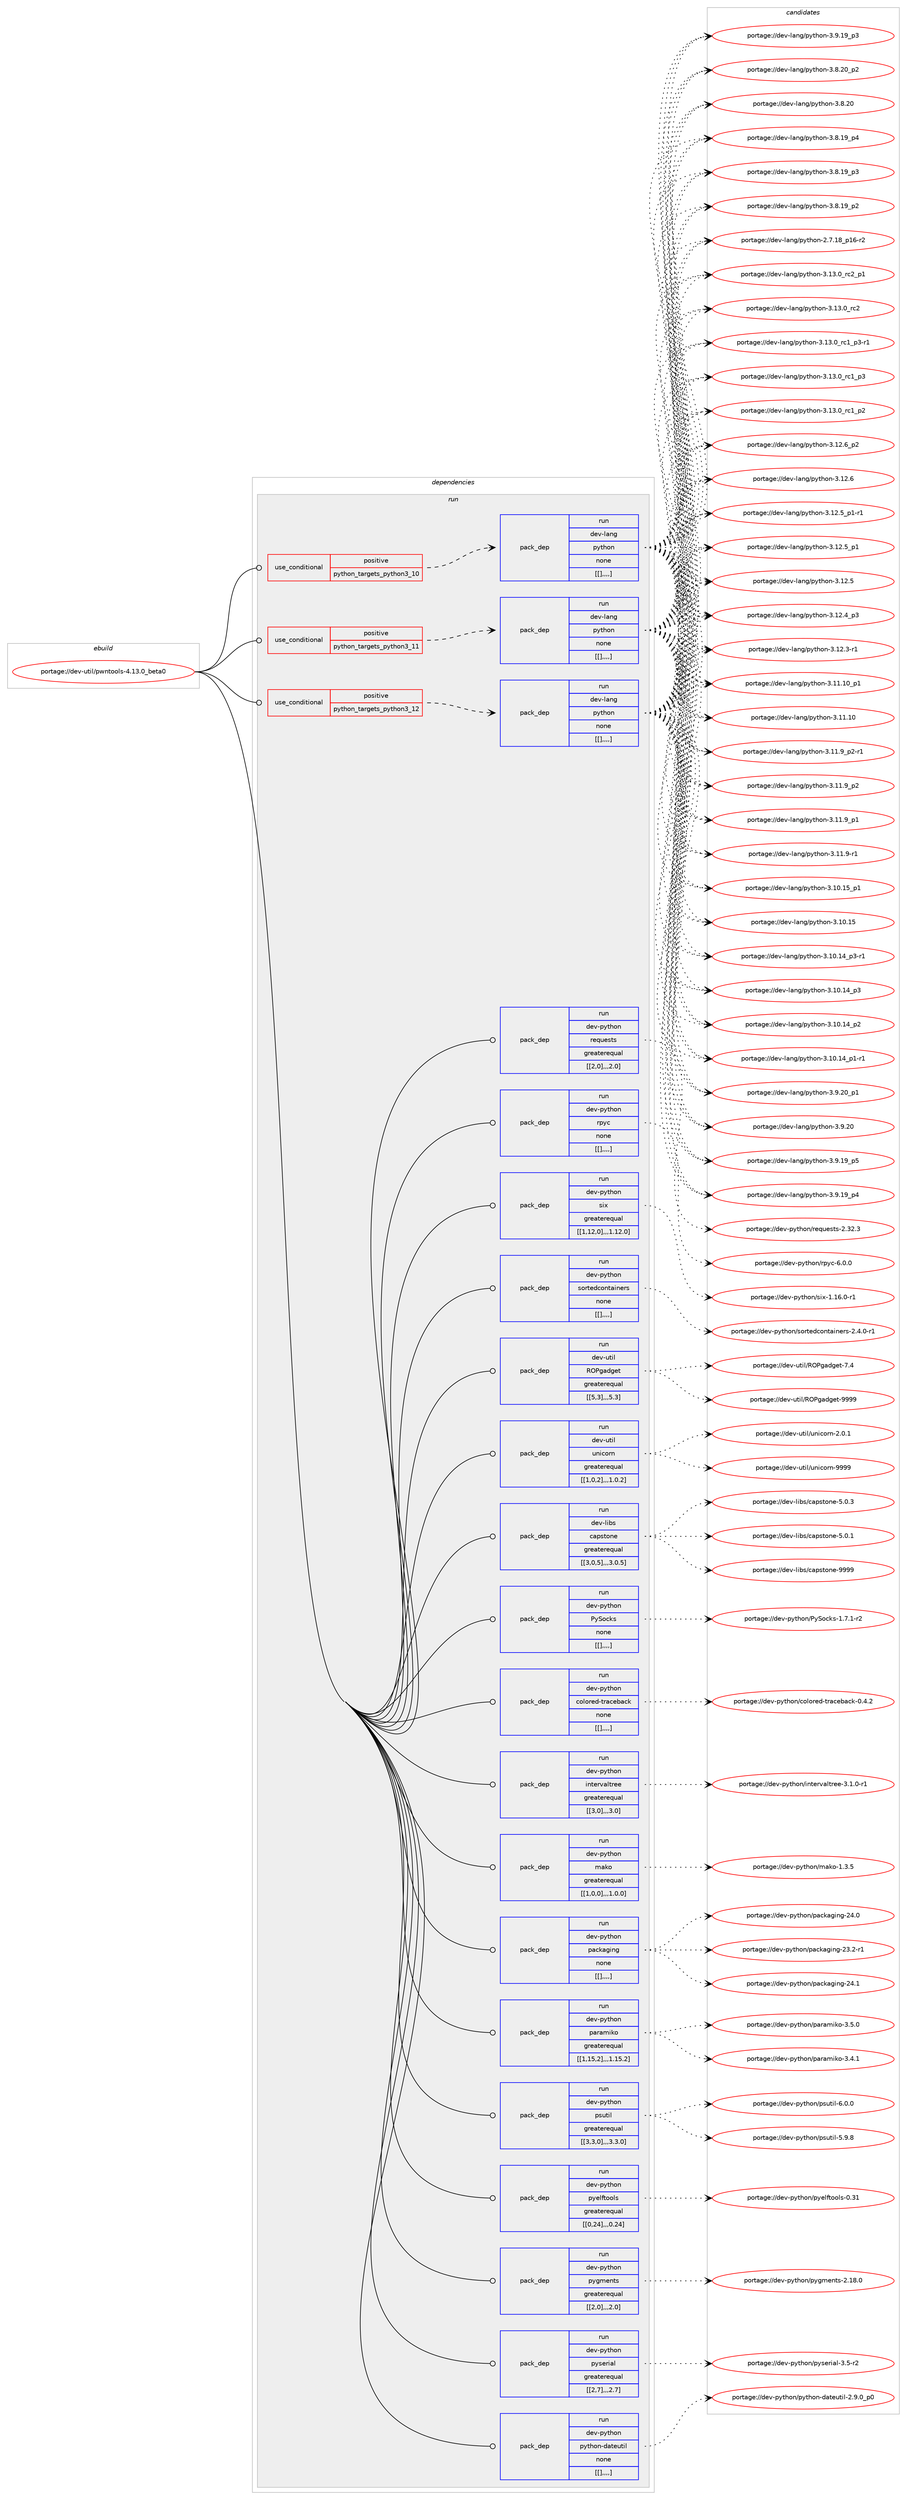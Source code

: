 digraph prolog {

# *************
# Graph options
# *************

newrank=true;
concentrate=true;
compound=true;
graph [rankdir=LR,fontname=Helvetica,fontsize=10,ranksep=1.5];#, ranksep=2.5, nodesep=0.2];
edge  [arrowhead=vee];
node  [fontname=Helvetica,fontsize=10];

# **********
# The ebuild
# **********

subgraph cluster_leftcol {
color=gray;
label=<<i>ebuild</i>>;
id [label="portage://dev-util/pwntools-4.13.0_beta0", color=red, width=4, href="../dev-util/pwntools-4.13.0_beta0.svg"];
}

# ****************
# The dependencies
# ****************

subgraph cluster_midcol {
color=gray;
label=<<i>dependencies</i>>;
subgraph cluster_compile {
fillcolor="#eeeeee";
style=filled;
label=<<i>compile</i>>;
}
subgraph cluster_compileandrun {
fillcolor="#eeeeee";
style=filled;
label=<<i>compile and run</i>>;
}
subgraph cluster_run {
fillcolor="#eeeeee";
style=filled;
label=<<i>run</i>>;
subgraph cond64176 {
dependency223753 [label=<<TABLE BORDER="0" CELLBORDER="1" CELLSPACING="0" CELLPADDING="4"><TR><TD ROWSPAN="3" CELLPADDING="10">use_conditional</TD></TR><TR><TD>positive</TD></TR><TR><TD>python_targets_python3_10</TD></TR></TABLE>>, shape=none, color=red];
subgraph pack158141 {
dependency223754 [label=<<TABLE BORDER="0" CELLBORDER="1" CELLSPACING="0" CELLPADDING="4" WIDTH="220"><TR><TD ROWSPAN="6" CELLPADDING="30">pack_dep</TD></TR><TR><TD WIDTH="110">run</TD></TR><TR><TD>dev-lang</TD></TR><TR><TD>python</TD></TR><TR><TD>none</TD></TR><TR><TD>[[],,,,]</TD></TR></TABLE>>, shape=none, color=blue];
}
dependency223753:e -> dependency223754:w [weight=20,style="dashed",arrowhead="vee"];
}
id:e -> dependency223753:w [weight=20,style="solid",arrowhead="odot"];
subgraph cond64177 {
dependency223755 [label=<<TABLE BORDER="0" CELLBORDER="1" CELLSPACING="0" CELLPADDING="4"><TR><TD ROWSPAN="3" CELLPADDING="10">use_conditional</TD></TR><TR><TD>positive</TD></TR><TR><TD>python_targets_python3_11</TD></TR></TABLE>>, shape=none, color=red];
subgraph pack158142 {
dependency223756 [label=<<TABLE BORDER="0" CELLBORDER="1" CELLSPACING="0" CELLPADDING="4" WIDTH="220"><TR><TD ROWSPAN="6" CELLPADDING="30">pack_dep</TD></TR><TR><TD WIDTH="110">run</TD></TR><TR><TD>dev-lang</TD></TR><TR><TD>python</TD></TR><TR><TD>none</TD></TR><TR><TD>[[],,,,]</TD></TR></TABLE>>, shape=none, color=blue];
}
dependency223755:e -> dependency223756:w [weight=20,style="dashed",arrowhead="vee"];
}
id:e -> dependency223755:w [weight=20,style="solid",arrowhead="odot"];
subgraph cond64178 {
dependency223757 [label=<<TABLE BORDER="0" CELLBORDER="1" CELLSPACING="0" CELLPADDING="4"><TR><TD ROWSPAN="3" CELLPADDING="10">use_conditional</TD></TR><TR><TD>positive</TD></TR><TR><TD>python_targets_python3_12</TD></TR></TABLE>>, shape=none, color=red];
subgraph pack158143 {
dependency223758 [label=<<TABLE BORDER="0" CELLBORDER="1" CELLSPACING="0" CELLPADDING="4" WIDTH="220"><TR><TD ROWSPAN="6" CELLPADDING="30">pack_dep</TD></TR><TR><TD WIDTH="110">run</TD></TR><TR><TD>dev-lang</TD></TR><TR><TD>python</TD></TR><TR><TD>none</TD></TR><TR><TD>[[],,,,]</TD></TR></TABLE>>, shape=none, color=blue];
}
dependency223757:e -> dependency223758:w [weight=20,style="dashed",arrowhead="vee"];
}
id:e -> dependency223757:w [weight=20,style="solid",arrowhead="odot"];
subgraph pack158144 {
dependency223759 [label=<<TABLE BORDER="0" CELLBORDER="1" CELLSPACING="0" CELLPADDING="4" WIDTH="220"><TR><TD ROWSPAN="6" CELLPADDING="30">pack_dep</TD></TR><TR><TD WIDTH="110">run</TD></TR><TR><TD>dev-libs</TD></TR><TR><TD>capstone</TD></TR><TR><TD>greaterequal</TD></TR><TR><TD>[[3,0,5],,,3.0.5]</TD></TR></TABLE>>, shape=none, color=blue];
}
id:e -> dependency223759:w [weight=20,style="solid",arrowhead="odot"];
subgraph pack158145 {
dependency223760 [label=<<TABLE BORDER="0" CELLBORDER="1" CELLSPACING="0" CELLPADDING="4" WIDTH="220"><TR><TD ROWSPAN="6" CELLPADDING="30">pack_dep</TD></TR><TR><TD WIDTH="110">run</TD></TR><TR><TD>dev-python</TD></TR><TR><TD>PySocks</TD></TR><TR><TD>none</TD></TR><TR><TD>[[],,,,]</TD></TR></TABLE>>, shape=none, color=blue];
}
id:e -> dependency223760:w [weight=20,style="solid",arrowhead="odot"];
subgraph pack158146 {
dependency223761 [label=<<TABLE BORDER="0" CELLBORDER="1" CELLSPACING="0" CELLPADDING="4" WIDTH="220"><TR><TD ROWSPAN="6" CELLPADDING="30">pack_dep</TD></TR><TR><TD WIDTH="110">run</TD></TR><TR><TD>dev-python</TD></TR><TR><TD>colored-traceback</TD></TR><TR><TD>none</TD></TR><TR><TD>[[],,,,]</TD></TR></TABLE>>, shape=none, color=blue];
}
id:e -> dependency223761:w [weight=20,style="solid",arrowhead="odot"];
subgraph pack158147 {
dependency223762 [label=<<TABLE BORDER="0" CELLBORDER="1" CELLSPACING="0" CELLPADDING="4" WIDTH="220"><TR><TD ROWSPAN="6" CELLPADDING="30">pack_dep</TD></TR><TR><TD WIDTH="110">run</TD></TR><TR><TD>dev-python</TD></TR><TR><TD>intervaltree</TD></TR><TR><TD>greaterequal</TD></TR><TR><TD>[[3,0],,,3.0]</TD></TR></TABLE>>, shape=none, color=blue];
}
id:e -> dependency223762:w [weight=20,style="solid",arrowhead="odot"];
subgraph pack158148 {
dependency223763 [label=<<TABLE BORDER="0" CELLBORDER="1" CELLSPACING="0" CELLPADDING="4" WIDTH="220"><TR><TD ROWSPAN="6" CELLPADDING="30">pack_dep</TD></TR><TR><TD WIDTH="110">run</TD></TR><TR><TD>dev-python</TD></TR><TR><TD>mako</TD></TR><TR><TD>greaterequal</TD></TR><TR><TD>[[1,0,0],,,1.0.0]</TD></TR></TABLE>>, shape=none, color=blue];
}
id:e -> dependency223763:w [weight=20,style="solid",arrowhead="odot"];
subgraph pack158149 {
dependency223764 [label=<<TABLE BORDER="0" CELLBORDER="1" CELLSPACING="0" CELLPADDING="4" WIDTH="220"><TR><TD ROWSPAN="6" CELLPADDING="30">pack_dep</TD></TR><TR><TD WIDTH="110">run</TD></TR><TR><TD>dev-python</TD></TR><TR><TD>packaging</TD></TR><TR><TD>none</TD></TR><TR><TD>[[],,,,]</TD></TR></TABLE>>, shape=none, color=blue];
}
id:e -> dependency223764:w [weight=20,style="solid",arrowhead="odot"];
subgraph pack158150 {
dependency223765 [label=<<TABLE BORDER="0" CELLBORDER="1" CELLSPACING="0" CELLPADDING="4" WIDTH="220"><TR><TD ROWSPAN="6" CELLPADDING="30">pack_dep</TD></TR><TR><TD WIDTH="110">run</TD></TR><TR><TD>dev-python</TD></TR><TR><TD>paramiko</TD></TR><TR><TD>greaterequal</TD></TR><TR><TD>[[1,15,2],,,1.15.2]</TD></TR></TABLE>>, shape=none, color=blue];
}
id:e -> dependency223765:w [weight=20,style="solid",arrowhead="odot"];
subgraph pack158151 {
dependency223766 [label=<<TABLE BORDER="0" CELLBORDER="1" CELLSPACING="0" CELLPADDING="4" WIDTH="220"><TR><TD ROWSPAN="6" CELLPADDING="30">pack_dep</TD></TR><TR><TD WIDTH="110">run</TD></TR><TR><TD>dev-python</TD></TR><TR><TD>psutil</TD></TR><TR><TD>greaterequal</TD></TR><TR><TD>[[3,3,0],,,3.3.0]</TD></TR></TABLE>>, shape=none, color=blue];
}
id:e -> dependency223766:w [weight=20,style="solid",arrowhead="odot"];
subgraph pack158152 {
dependency223767 [label=<<TABLE BORDER="0" CELLBORDER="1" CELLSPACING="0" CELLPADDING="4" WIDTH="220"><TR><TD ROWSPAN="6" CELLPADDING="30">pack_dep</TD></TR><TR><TD WIDTH="110">run</TD></TR><TR><TD>dev-python</TD></TR><TR><TD>pyelftools</TD></TR><TR><TD>greaterequal</TD></TR><TR><TD>[[0,24],,,0.24]</TD></TR></TABLE>>, shape=none, color=blue];
}
id:e -> dependency223767:w [weight=20,style="solid",arrowhead="odot"];
subgraph pack158153 {
dependency223768 [label=<<TABLE BORDER="0" CELLBORDER="1" CELLSPACING="0" CELLPADDING="4" WIDTH="220"><TR><TD ROWSPAN="6" CELLPADDING="30">pack_dep</TD></TR><TR><TD WIDTH="110">run</TD></TR><TR><TD>dev-python</TD></TR><TR><TD>pygments</TD></TR><TR><TD>greaterequal</TD></TR><TR><TD>[[2,0],,,2.0]</TD></TR></TABLE>>, shape=none, color=blue];
}
id:e -> dependency223768:w [weight=20,style="solid",arrowhead="odot"];
subgraph pack158154 {
dependency223769 [label=<<TABLE BORDER="0" CELLBORDER="1" CELLSPACING="0" CELLPADDING="4" WIDTH="220"><TR><TD ROWSPAN="6" CELLPADDING="30">pack_dep</TD></TR><TR><TD WIDTH="110">run</TD></TR><TR><TD>dev-python</TD></TR><TR><TD>pyserial</TD></TR><TR><TD>greaterequal</TD></TR><TR><TD>[[2,7],,,2.7]</TD></TR></TABLE>>, shape=none, color=blue];
}
id:e -> dependency223769:w [weight=20,style="solid",arrowhead="odot"];
subgraph pack158155 {
dependency223770 [label=<<TABLE BORDER="0" CELLBORDER="1" CELLSPACING="0" CELLPADDING="4" WIDTH="220"><TR><TD ROWSPAN="6" CELLPADDING="30">pack_dep</TD></TR><TR><TD WIDTH="110">run</TD></TR><TR><TD>dev-python</TD></TR><TR><TD>python-dateutil</TD></TR><TR><TD>none</TD></TR><TR><TD>[[],,,,]</TD></TR></TABLE>>, shape=none, color=blue];
}
id:e -> dependency223770:w [weight=20,style="solid",arrowhead="odot"];
subgraph pack158156 {
dependency223771 [label=<<TABLE BORDER="0" CELLBORDER="1" CELLSPACING="0" CELLPADDING="4" WIDTH="220"><TR><TD ROWSPAN="6" CELLPADDING="30">pack_dep</TD></TR><TR><TD WIDTH="110">run</TD></TR><TR><TD>dev-python</TD></TR><TR><TD>requests</TD></TR><TR><TD>greaterequal</TD></TR><TR><TD>[[2,0],,,2.0]</TD></TR></TABLE>>, shape=none, color=blue];
}
id:e -> dependency223771:w [weight=20,style="solid",arrowhead="odot"];
subgraph pack158157 {
dependency223772 [label=<<TABLE BORDER="0" CELLBORDER="1" CELLSPACING="0" CELLPADDING="4" WIDTH="220"><TR><TD ROWSPAN="6" CELLPADDING="30">pack_dep</TD></TR><TR><TD WIDTH="110">run</TD></TR><TR><TD>dev-python</TD></TR><TR><TD>rpyc</TD></TR><TR><TD>none</TD></TR><TR><TD>[[],,,,]</TD></TR></TABLE>>, shape=none, color=blue];
}
id:e -> dependency223772:w [weight=20,style="solid",arrowhead="odot"];
subgraph pack158158 {
dependency223773 [label=<<TABLE BORDER="0" CELLBORDER="1" CELLSPACING="0" CELLPADDING="4" WIDTH="220"><TR><TD ROWSPAN="6" CELLPADDING="30">pack_dep</TD></TR><TR><TD WIDTH="110">run</TD></TR><TR><TD>dev-python</TD></TR><TR><TD>six</TD></TR><TR><TD>greaterequal</TD></TR><TR><TD>[[1,12,0],,,1.12.0]</TD></TR></TABLE>>, shape=none, color=blue];
}
id:e -> dependency223773:w [weight=20,style="solid",arrowhead="odot"];
subgraph pack158159 {
dependency223774 [label=<<TABLE BORDER="0" CELLBORDER="1" CELLSPACING="0" CELLPADDING="4" WIDTH="220"><TR><TD ROWSPAN="6" CELLPADDING="30">pack_dep</TD></TR><TR><TD WIDTH="110">run</TD></TR><TR><TD>dev-python</TD></TR><TR><TD>sortedcontainers</TD></TR><TR><TD>none</TD></TR><TR><TD>[[],,,,]</TD></TR></TABLE>>, shape=none, color=blue];
}
id:e -> dependency223774:w [weight=20,style="solid",arrowhead="odot"];
subgraph pack158160 {
dependency223775 [label=<<TABLE BORDER="0" CELLBORDER="1" CELLSPACING="0" CELLPADDING="4" WIDTH="220"><TR><TD ROWSPAN="6" CELLPADDING="30">pack_dep</TD></TR><TR><TD WIDTH="110">run</TD></TR><TR><TD>dev-util</TD></TR><TR><TD>ROPgadget</TD></TR><TR><TD>greaterequal</TD></TR><TR><TD>[[5,3],,,5.3]</TD></TR></TABLE>>, shape=none, color=blue];
}
id:e -> dependency223775:w [weight=20,style="solid",arrowhead="odot"];
subgraph pack158161 {
dependency223776 [label=<<TABLE BORDER="0" CELLBORDER="1" CELLSPACING="0" CELLPADDING="4" WIDTH="220"><TR><TD ROWSPAN="6" CELLPADDING="30">pack_dep</TD></TR><TR><TD WIDTH="110">run</TD></TR><TR><TD>dev-util</TD></TR><TR><TD>unicorn</TD></TR><TR><TD>greaterequal</TD></TR><TR><TD>[[1,0,2],,,1.0.2]</TD></TR></TABLE>>, shape=none, color=blue];
}
id:e -> dependency223776:w [weight=20,style="solid",arrowhead="odot"];
}
}

# **************
# The candidates
# **************

subgraph cluster_choices {
rank=same;
color=gray;
label=<<i>candidates</i>>;

subgraph choice158141 {
color=black;
nodesep=1;
choice100101118451089711010347112121116104111110455146495146489511499509511249 [label="portage://dev-lang/python-3.13.0_rc2_p1", color=red, width=4,href="../dev-lang/python-3.13.0_rc2_p1.svg"];
choice10010111845108971101034711212111610411111045514649514648951149950 [label="portage://dev-lang/python-3.13.0_rc2", color=red, width=4,href="../dev-lang/python-3.13.0_rc2.svg"];
choice1001011184510897110103471121211161041111104551464951464895114994995112514511449 [label="portage://dev-lang/python-3.13.0_rc1_p3-r1", color=red, width=4,href="../dev-lang/python-3.13.0_rc1_p3-r1.svg"];
choice100101118451089711010347112121116104111110455146495146489511499499511251 [label="portage://dev-lang/python-3.13.0_rc1_p3", color=red, width=4,href="../dev-lang/python-3.13.0_rc1_p3.svg"];
choice100101118451089711010347112121116104111110455146495146489511499499511250 [label="portage://dev-lang/python-3.13.0_rc1_p2", color=red, width=4,href="../dev-lang/python-3.13.0_rc1_p2.svg"];
choice100101118451089711010347112121116104111110455146495046549511250 [label="portage://dev-lang/python-3.12.6_p2", color=red, width=4,href="../dev-lang/python-3.12.6_p2.svg"];
choice10010111845108971101034711212111610411111045514649504654 [label="portage://dev-lang/python-3.12.6", color=red, width=4,href="../dev-lang/python-3.12.6.svg"];
choice1001011184510897110103471121211161041111104551464950465395112494511449 [label="portage://dev-lang/python-3.12.5_p1-r1", color=red, width=4,href="../dev-lang/python-3.12.5_p1-r1.svg"];
choice100101118451089711010347112121116104111110455146495046539511249 [label="portage://dev-lang/python-3.12.5_p1", color=red, width=4,href="../dev-lang/python-3.12.5_p1.svg"];
choice10010111845108971101034711212111610411111045514649504653 [label="portage://dev-lang/python-3.12.5", color=red, width=4,href="../dev-lang/python-3.12.5.svg"];
choice100101118451089711010347112121116104111110455146495046529511251 [label="portage://dev-lang/python-3.12.4_p3", color=red, width=4,href="../dev-lang/python-3.12.4_p3.svg"];
choice100101118451089711010347112121116104111110455146495046514511449 [label="portage://dev-lang/python-3.12.3-r1", color=red, width=4,href="../dev-lang/python-3.12.3-r1.svg"];
choice10010111845108971101034711212111610411111045514649494649489511249 [label="portage://dev-lang/python-3.11.10_p1", color=red, width=4,href="../dev-lang/python-3.11.10_p1.svg"];
choice1001011184510897110103471121211161041111104551464949464948 [label="portage://dev-lang/python-3.11.10", color=red, width=4,href="../dev-lang/python-3.11.10.svg"];
choice1001011184510897110103471121211161041111104551464949465795112504511449 [label="portage://dev-lang/python-3.11.9_p2-r1", color=red, width=4,href="../dev-lang/python-3.11.9_p2-r1.svg"];
choice100101118451089711010347112121116104111110455146494946579511250 [label="portage://dev-lang/python-3.11.9_p2", color=red, width=4,href="../dev-lang/python-3.11.9_p2.svg"];
choice100101118451089711010347112121116104111110455146494946579511249 [label="portage://dev-lang/python-3.11.9_p1", color=red, width=4,href="../dev-lang/python-3.11.9_p1.svg"];
choice100101118451089711010347112121116104111110455146494946574511449 [label="portage://dev-lang/python-3.11.9-r1", color=red, width=4,href="../dev-lang/python-3.11.9-r1.svg"];
choice10010111845108971101034711212111610411111045514649484649539511249 [label="portage://dev-lang/python-3.10.15_p1", color=red, width=4,href="../dev-lang/python-3.10.15_p1.svg"];
choice1001011184510897110103471121211161041111104551464948464953 [label="portage://dev-lang/python-3.10.15", color=red, width=4,href="../dev-lang/python-3.10.15.svg"];
choice100101118451089711010347112121116104111110455146494846495295112514511449 [label="portage://dev-lang/python-3.10.14_p3-r1", color=red, width=4,href="../dev-lang/python-3.10.14_p3-r1.svg"];
choice10010111845108971101034711212111610411111045514649484649529511251 [label="portage://dev-lang/python-3.10.14_p3", color=red, width=4,href="../dev-lang/python-3.10.14_p3.svg"];
choice10010111845108971101034711212111610411111045514649484649529511250 [label="portage://dev-lang/python-3.10.14_p2", color=red, width=4,href="../dev-lang/python-3.10.14_p2.svg"];
choice100101118451089711010347112121116104111110455146494846495295112494511449 [label="portage://dev-lang/python-3.10.14_p1-r1", color=red, width=4,href="../dev-lang/python-3.10.14_p1-r1.svg"];
choice100101118451089711010347112121116104111110455146574650489511249 [label="portage://dev-lang/python-3.9.20_p1", color=red, width=4,href="../dev-lang/python-3.9.20_p1.svg"];
choice10010111845108971101034711212111610411111045514657465048 [label="portage://dev-lang/python-3.9.20", color=red, width=4,href="../dev-lang/python-3.9.20.svg"];
choice100101118451089711010347112121116104111110455146574649579511253 [label="portage://dev-lang/python-3.9.19_p5", color=red, width=4,href="../dev-lang/python-3.9.19_p5.svg"];
choice100101118451089711010347112121116104111110455146574649579511252 [label="portage://dev-lang/python-3.9.19_p4", color=red, width=4,href="../dev-lang/python-3.9.19_p4.svg"];
choice100101118451089711010347112121116104111110455146574649579511251 [label="portage://dev-lang/python-3.9.19_p3", color=red, width=4,href="../dev-lang/python-3.9.19_p3.svg"];
choice100101118451089711010347112121116104111110455146564650489511250 [label="portage://dev-lang/python-3.8.20_p2", color=red, width=4,href="../dev-lang/python-3.8.20_p2.svg"];
choice10010111845108971101034711212111610411111045514656465048 [label="portage://dev-lang/python-3.8.20", color=red, width=4,href="../dev-lang/python-3.8.20.svg"];
choice100101118451089711010347112121116104111110455146564649579511252 [label="portage://dev-lang/python-3.8.19_p4", color=red, width=4,href="../dev-lang/python-3.8.19_p4.svg"];
choice100101118451089711010347112121116104111110455146564649579511251 [label="portage://dev-lang/python-3.8.19_p3", color=red, width=4,href="../dev-lang/python-3.8.19_p3.svg"];
choice100101118451089711010347112121116104111110455146564649579511250 [label="portage://dev-lang/python-3.8.19_p2", color=red, width=4,href="../dev-lang/python-3.8.19_p2.svg"];
choice100101118451089711010347112121116104111110455046554649569511249544511450 [label="portage://dev-lang/python-2.7.18_p16-r2", color=red, width=4,href="../dev-lang/python-2.7.18_p16-r2.svg"];
dependency223754:e -> choice100101118451089711010347112121116104111110455146495146489511499509511249:w [style=dotted,weight="100"];
dependency223754:e -> choice10010111845108971101034711212111610411111045514649514648951149950:w [style=dotted,weight="100"];
dependency223754:e -> choice1001011184510897110103471121211161041111104551464951464895114994995112514511449:w [style=dotted,weight="100"];
dependency223754:e -> choice100101118451089711010347112121116104111110455146495146489511499499511251:w [style=dotted,weight="100"];
dependency223754:e -> choice100101118451089711010347112121116104111110455146495146489511499499511250:w [style=dotted,weight="100"];
dependency223754:e -> choice100101118451089711010347112121116104111110455146495046549511250:w [style=dotted,weight="100"];
dependency223754:e -> choice10010111845108971101034711212111610411111045514649504654:w [style=dotted,weight="100"];
dependency223754:e -> choice1001011184510897110103471121211161041111104551464950465395112494511449:w [style=dotted,weight="100"];
dependency223754:e -> choice100101118451089711010347112121116104111110455146495046539511249:w [style=dotted,weight="100"];
dependency223754:e -> choice10010111845108971101034711212111610411111045514649504653:w [style=dotted,weight="100"];
dependency223754:e -> choice100101118451089711010347112121116104111110455146495046529511251:w [style=dotted,weight="100"];
dependency223754:e -> choice100101118451089711010347112121116104111110455146495046514511449:w [style=dotted,weight="100"];
dependency223754:e -> choice10010111845108971101034711212111610411111045514649494649489511249:w [style=dotted,weight="100"];
dependency223754:e -> choice1001011184510897110103471121211161041111104551464949464948:w [style=dotted,weight="100"];
dependency223754:e -> choice1001011184510897110103471121211161041111104551464949465795112504511449:w [style=dotted,weight="100"];
dependency223754:e -> choice100101118451089711010347112121116104111110455146494946579511250:w [style=dotted,weight="100"];
dependency223754:e -> choice100101118451089711010347112121116104111110455146494946579511249:w [style=dotted,weight="100"];
dependency223754:e -> choice100101118451089711010347112121116104111110455146494946574511449:w [style=dotted,weight="100"];
dependency223754:e -> choice10010111845108971101034711212111610411111045514649484649539511249:w [style=dotted,weight="100"];
dependency223754:e -> choice1001011184510897110103471121211161041111104551464948464953:w [style=dotted,weight="100"];
dependency223754:e -> choice100101118451089711010347112121116104111110455146494846495295112514511449:w [style=dotted,weight="100"];
dependency223754:e -> choice10010111845108971101034711212111610411111045514649484649529511251:w [style=dotted,weight="100"];
dependency223754:e -> choice10010111845108971101034711212111610411111045514649484649529511250:w [style=dotted,weight="100"];
dependency223754:e -> choice100101118451089711010347112121116104111110455146494846495295112494511449:w [style=dotted,weight="100"];
dependency223754:e -> choice100101118451089711010347112121116104111110455146574650489511249:w [style=dotted,weight="100"];
dependency223754:e -> choice10010111845108971101034711212111610411111045514657465048:w [style=dotted,weight="100"];
dependency223754:e -> choice100101118451089711010347112121116104111110455146574649579511253:w [style=dotted,weight="100"];
dependency223754:e -> choice100101118451089711010347112121116104111110455146574649579511252:w [style=dotted,weight="100"];
dependency223754:e -> choice100101118451089711010347112121116104111110455146574649579511251:w [style=dotted,weight="100"];
dependency223754:e -> choice100101118451089711010347112121116104111110455146564650489511250:w [style=dotted,weight="100"];
dependency223754:e -> choice10010111845108971101034711212111610411111045514656465048:w [style=dotted,weight="100"];
dependency223754:e -> choice100101118451089711010347112121116104111110455146564649579511252:w [style=dotted,weight="100"];
dependency223754:e -> choice100101118451089711010347112121116104111110455146564649579511251:w [style=dotted,weight="100"];
dependency223754:e -> choice100101118451089711010347112121116104111110455146564649579511250:w [style=dotted,weight="100"];
dependency223754:e -> choice100101118451089711010347112121116104111110455046554649569511249544511450:w [style=dotted,weight="100"];
}
subgraph choice158142 {
color=black;
nodesep=1;
choice100101118451089711010347112121116104111110455146495146489511499509511249 [label="portage://dev-lang/python-3.13.0_rc2_p1", color=red, width=4,href="../dev-lang/python-3.13.0_rc2_p1.svg"];
choice10010111845108971101034711212111610411111045514649514648951149950 [label="portage://dev-lang/python-3.13.0_rc2", color=red, width=4,href="../dev-lang/python-3.13.0_rc2.svg"];
choice1001011184510897110103471121211161041111104551464951464895114994995112514511449 [label="portage://dev-lang/python-3.13.0_rc1_p3-r1", color=red, width=4,href="../dev-lang/python-3.13.0_rc1_p3-r1.svg"];
choice100101118451089711010347112121116104111110455146495146489511499499511251 [label="portage://dev-lang/python-3.13.0_rc1_p3", color=red, width=4,href="../dev-lang/python-3.13.0_rc1_p3.svg"];
choice100101118451089711010347112121116104111110455146495146489511499499511250 [label="portage://dev-lang/python-3.13.0_rc1_p2", color=red, width=4,href="../dev-lang/python-3.13.0_rc1_p2.svg"];
choice100101118451089711010347112121116104111110455146495046549511250 [label="portage://dev-lang/python-3.12.6_p2", color=red, width=4,href="../dev-lang/python-3.12.6_p2.svg"];
choice10010111845108971101034711212111610411111045514649504654 [label="portage://dev-lang/python-3.12.6", color=red, width=4,href="../dev-lang/python-3.12.6.svg"];
choice1001011184510897110103471121211161041111104551464950465395112494511449 [label="portage://dev-lang/python-3.12.5_p1-r1", color=red, width=4,href="../dev-lang/python-3.12.5_p1-r1.svg"];
choice100101118451089711010347112121116104111110455146495046539511249 [label="portage://dev-lang/python-3.12.5_p1", color=red, width=4,href="../dev-lang/python-3.12.5_p1.svg"];
choice10010111845108971101034711212111610411111045514649504653 [label="portage://dev-lang/python-3.12.5", color=red, width=4,href="../dev-lang/python-3.12.5.svg"];
choice100101118451089711010347112121116104111110455146495046529511251 [label="portage://dev-lang/python-3.12.4_p3", color=red, width=4,href="../dev-lang/python-3.12.4_p3.svg"];
choice100101118451089711010347112121116104111110455146495046514511449 [label="portage://dev-lang/python-3.12.3-r1", color=red, width=4,href="../dev-lang/python-3.12.3-r1.svg"];
choice10010111845108971101034711212111610411111045514649494649489511249 [label="portage://dev-lang/python-3.11.10_p1", color=red, width=4,href="../dev-lang/python-3.11.10_p1.svg"];
choice1001011184510897110103471121211161041111104551464949464948 [label="portage://dev-lang/python-3.11.10", color=red, width=4,href="../dev-lang/python-3.11.10.svg"];
choice1001011184510897110103471121211161041111104551464949465795112504511449 [label="portage://dev-lang/python-3.11.9_p2-r1", color=red, width=4,href="../dev-lang/python-3.11.9_p2-r1.svg"];
choice100101118451089711010347112121116104111110455146494946579511250 [label="portage://dev-lang/python-3.11.9_p2", color=red, width=4,href="../dev-lang/python-3.11.9_p2.svg"];
choice100101118451089711010347112121116104111110455146494946579511249 [label="portage://dev-lang/python-3.11.9_p1", color=red, width=4,href="../dev-lang/python-3.11.9_p1.svg"];
choice100101118451089711010347112121116104111110455146494946574511449 [label="portage://dev-lang/python-3.11.9-r1", color=red, width=4,href="../dev-lang/python-3.11.9-r1.svg"];
choice10010111845108971101034711212111610411111045514649484649539511249 [label="portage://dev-lang/python-3.10.15_p1", color=red, width=4,href="../dev-lang/python-3.10.15_p1.svg"];
choice1001011184510897110103471121211161041111104551464948464953 [label="portage://dev-lang/python-3.10.15", color=red, width=4,href="../dev-lang/python-3.10.15.svg"];
choice100101118451089711010347112121116104111110455146494846495295112514511449 [label="portage://dev-lang/python-3.10.14_p3-r1", color=red, width=4,href="../dev-lang/python-3.10.14_p3-r1.svg"];
choice10010111845108971101034711212111610411111045514649484649529511251 [label="portage://dev-lang/python-3.10.14_p3", color=red, width=4,href="../dev-lang/python-3.10.14_p3.svg"];
choice10010111845108971101034711212111610411111045514649484649529511250 [label="portage://dev-lang/python-3.10.14_p2", color=red, width=4,href="../dev-lang/python-3.10.14_p2.svg"];
choice100101118451089711010347112121116104111110455146494846495295112494511449 [label="portage://dev-lang/python-3.10.14_p1-r1", color=red, width=4,href="../dev-lang/python-3.10.14_p1-r1.svg"];
choice100101118451089711010347112121116104111110455146574650489511249 [label="portage://dev-lang/python-3.9.20_p1", color=red, width=4,href="../dev-lang/python-3.9.20_p1.svg"];
choice10010111845108971101034711212111610411111045514657465048 [label="portage://dev-lang/python-3.9.20", color=red, width=4,href="../dev-lang/python-3.9.20.svg"];
choice100101118451089711010347112121116104111110455146574649579511253 [label="portage://dev-lang/python-3.9.19_p5", color=red, width=4,href="../dev-lang/python-3.9.19_p5.svg"];
choice100101118451089711010347112121116104111110455146574649579511252 [label="portage://dev-lang/python-3.9.19_p4", color=red, width=4,href="../dev-lang/python-3.9.19_p4.svg"];
choice100101118451089711010347112121116104111110455146574649579511251 [label="portage://dev-lang/python-3.9.19_p3", color=red, width=4,href="../dev-lang/python-3.9.19_p3.svg"];
choice100101118451089711010347112121116104111110455146564650489511250 [label="portage://dev-lang/python-3.8.20_p2", color=red, width=4,href="../dev-lang/python-3.8.20_p2.svg"];
choice10010111845108971101034711212111610411111045514656465048 [label="portage://dev-lang/python-3.8.20", color=red, width=4,href="../dev-lang/python-3.8.20.svg"];
choice100101118451089711010347112121116104111110455146564649579511252 [label="portage://dev-lang/python-3.8.19_p4", color=red, width=4,href="../dev-lang/python-3.8.19_p4.svg"];
choice100101118451089711010347112121116104111110455146564649579511251 [label="portage://dev-lang/python-3.8.19_p3", color=red, width=4,href="../dev-lang/python-3.8.19_p3.svg"];
choice100101118451089711010347112121116104111110455146564649579511250 [label="portage://dev-lang/python-3.8.19_p2", color=red, width=4,href="../dev-lang/python-3.8.19_p2.svg"];
choice100101118451089711010347112121116104111110455046554649569511249544511450 [label="portage://dev-lang/python-2.7.18_p16-r2", color=red, width=4,href="../dev-lang/python-2.7.18_p16-r2.svg"];
dependency223756:e -> choice100101118451089711010347112121116104111110455146495146489511499509511249:w [style=dotted,weight="100"];
dependency223756:e -> choice10010111845108971101034711212111610411111045514649514648951149950:w [style=dotted,weight="100"];
dependency223756:e -> choice1001011184510897110103471121211161041111104551464951464895114994995112514511449:w [style=dotted,weight="100"];
dependency223756:e -> choice100101118451089711010347112121116104111110455146495146489511499499511251:w [style=dotted,weight="100"];
dependency223756:e -> choice100101118451089711010347112121116104111110455146495146489511499499511250:w [style=dotted,weight="100"];
dependency223756:e -> choice100101118451089711010347112121116104111110455146495046549511250:w [style=dotted,weight="100"];
dependency223756:e -> choice10010111845108971101034711212111610411111045514649504654:w [style=dotted,weight="100"];
dependency223756:e -> choice1001011184510897110103471121211161041111104551464950465395112494511449:w [style=dotted,weight="100"];
dependency223756:e -> choice100101118451089711010347112121116104111110455146495046539511249:w [style=dotted,weight="100"];
dependency223756:e -> choice10010111845108971101034711212111610411111045514649504653:w [style=dotted,weight="100"];
dependency223756:e -> choice100101118451089711010347112121116104111110455146495046529511251:w [style=dotted,weight="100"];
dependency223756:e -> choice100101118451089711010347112121116104111110455146495046514511449:w [style=dotted,weight="100"];
dependency223756:e -> choice10010111845108971101034711212111610411111045514649494649489511249:w [style=dotted,weight="100"];
dependency223756:e -> choice1001011184510897110103471121211161041111104551464949464948:w [style=dotted,weight="100"];
dependency223756:e -> choice1001011184510897110103471121211161041111104551464949465795112504511449:w [style=dotted,weight="100"];
dependency223756:e -> choice100101118451089711010347112121116104111110455146494946579511250:w [style=dotted,weight="100"];
dependency223756:e -> choice100101118451089711010347112121116104111110455146494946579511249:w [style=dotted,weight="100"];
dependency223756:e -> choice100101118451089711010347112121116104111110455146494946574511449:w [style=dotted,weight="100"];
dependency223756:e -> choice10010111845108971101034711212111610411111045514649484649539511249:w [style=dotted,weight="100"];
dependency223756:e -> choice1001011184510897110103471121211161041111104551464948464953:w [style=dotted,weight="100"];
dependency223756:e -> choice100101118451089711010347112121116104111110455146494846495295112514511449:w [style=dotted,weight="100"];
dependency223756:e -> choice10010111845108971101034711212111610411111045514649484649529511251:w [style=dotted,weight="100"];
dependency223756:e -> choice10010111845108971101034711212111610411111045514649484649529511250:w [style=dotted,weight="100"];
dependency223756:e -> choice100101118451089711010347112121116104111110455146494846495295112494511449:w [style=dotted,weight="100"];
dependency223756:e -> choice100101118451089711010347112121116104111110455146574650489511249:w [style=dotted,weight="100"];
dependency223756:e -> choice10010111845108971101034711212111610411111045514657465048:w [style=dotted,weight="100"];
dependency223756:e -> choice100101118451089711010347112121116104111110455146574649579511253:w [style=dotted,weight="100"];
dependency223756:e -> choice100101118451089711010347112121116104111110455146574649579511252:w [style=dotted,weight="100"];
dependency223756:e -> choice100101118451089711010347112121116104111110455146574649579511251:w [style=dotted,weight="100"];
dependency223756:e -> choice100101118451089711010347112121116104111110455146564650489511250:w [style=dotted,weight="100"];
dependency223756:e -> choice10010111845108971101034711212111610411111045514656465048:w [style=dotted,weight="100"];
dependency223756:e -> choice100101118451089711010347112121116104111110455146564649579511252:w [style=dotted,weight="100"];
dependency223756:e -> choice100101118451089711010347112121116104111110455146564649579511251:w [style=dotted,weight="100"];
dependency223756:e -> choice100101118451089711010347112121116104111110455146564649579511250:w [style=dotted,weight="100"];
dependency223756:e -> choice100101118451089711010347112121116104111110455046554649569511249544511450:w [style=dotted,weight="100"];
}
subgraph choice158143 {
color=black;
nodesep=1;
choice100101118451089711010347112121116104111110455146495146489511499509511249 [label="portage://dev-lang/python-3.13.0_rc2_p1", color=red, width=4,href="../dev-lang/python-3.13.0_rc2_p1.svg"];
choice10010111845108971101034711212111610411111045514649514648951149950 [label="portage://dev-lang/python-3.13.0_rc2", color=red, width=4,href="../dev-lang/python-3.13.0_rc2.svg"];
choice1001011184510897110103471121211161041111104551464951464895114994995112514511449 [label="portage://dev-lang/python-3.13.0_rc1_p3-r1", color=red, width=4,href="../dev-lang/python-3.13.0_rc1_p3-r1.svg"];
choice100101118451089711010347112121116104111110455146495146489511499499511251 [label="portage://dev-lang/python-3.13.0_rc1_p3", color=red, width=4,href="../dev-lang/python-3.13.0_rc1_p3.svg"];
choice100101118451089711010347112121116104111110455146495146489511499499511250 [label="portage://dev-lang/python-3.13.0_rc1_p2", color=red, width=4,href="../dev-lang/python-3.13.0_rc1_p2.svg"];
choice100101118451089711010347112121116104111110455146495046549511250 [label="portage://dev-lang/python-3.12.6_p2", color=red, width=4,href="../dev-lang/python-3.12.6_p2.svg"];
choice10010111845108971101034711212111610411111045514649504654 [label="portage://dev-lang/python-3.12.6", color=red, width=4,href="../dev-lang/python-3.12.6.svg"];
choice1001011184510897110103471121211161041111104551464950465395112494511449 [label="portage://dev-lang/python-3.12.5_p1-r1", color=red, width=4,href="../dev-lang/python-3.12.5_p1-r1.svg"];
choice100101118451089711010347112121116104111110455146495046539511249 [label="portage://dev-lang/python-3.12.5_p1", color=red, width=4,href="../dev-lang/python-3.12.5_p1.svg"];
choice10010111845108971101034711212111610411111045514649504653 [label="portage://dev-lang/python-3.12.5", color=red, width=4,href="../dev-lang/python-3.12.5.svg"];
choice100101118451089711010347112121116104111110455146495046529511251 [label="portage://dev-lang/python-3.12.4_p3", color=red, width=4,href="../dev-lang/python-3.12.4_p3.svg"];
choice100101118451089711010347112121116104111110455146495046514511449 [label="portage://dev-lang/python-3.12.3-r1", color=red, width=4,href="../dev-lang/python-3.12.3-r1.svg"];
choice10010111845108971101034711212111610411111045514649494649489511249 [label="portage://dev-lang/python-3.11.10_p1", color=red, width=4,href="../dev-lang/python-3.11.10_p1.svg"];
choice1001011184510897110103471121211161041111104551464949464948 [label="portage://dev-lang/python-3.11.10", color=red, width=4,href="../dev-lang/python-3.11.10.svg"];
choice1001011184510897110103471121211161041111104551464949465795112504511449 [label="portage://dev-lang/python-3.11.9_p2-r1", color=red, width=4,href="../dev-lang/python-3.11.9_p2-r1.svg"];
choice100101118451089711010347112121116104111110455146494946579511250 [label="portage://dev-lang/python-3.11.9_p2", color=red, width=4,href="../dev-lang/python-3.11.9_p2.svg"];
choice100101118451089711010347112121116104111110455146494946579511249 [label="portage://dev-lang/python-3.11.9_p1", color=red, width=4,href="../dev-lang/python-3.11.9_p1.svg"];
choice100101118451089711010347112121116104111110455146494946574511449 [label="portage://dev-lang/python-3.11.9-r1", color=red, width=4,href="../dev-lang/python-3.11.9-r1.svg"];
choice10010111845108971101034711212111610411111045514649484649539511249 [label="portage://dev-lang/python-3.10.15_p1", color=red, width=4,href="../dev-lang/python-3.10.15_p1.svg"];
choice1001011184510897110103471121211161041111104551464948464953 [label="portage://dev-lang/python-3.10.15", color=red, width=4,href="../dev-lang/python-3.10.15.svg"];
choice100101118451089711010347112121116104111110455146494846495295112514511449 [label="portage://dev-lang/python-3.10.14_p3-r1", color=red, width=4,href="../dev-lang/python-3.10.14_p3-r1.svg"];
choice10010111845108971101034711212111610411111045514649484649529511251 [label="portage://dev-lang/python-3.10.14_p3", color=red, width=4,href="../dev-lang/python-3.10.14_p3.svg"];
choice10010111845108971101034711212111610411111045514649484649529511250 [label="portage://dev-lang/python-3.10.14_p2", color=red, width=4,href="../dev-lang/python-3.10.14_p2.svg"];
choice100101118451089711010347112121116104111110455146494846495295112494511449 [label="portage://dev-lang/python-3.10.14_p1-r1", color=red, width=4,href="../dev-lang/python-3.10.14_p1-r1.svg"];
choice100101118451089711010347112121116104111110455146574650489511249 [label="portage://dev-lang/python-3.9.20_p1", color=red, width=4,href="../dev-lang/python-3.9.20_p1.svg"];
choice10010111845108971101034711212111610411111045514657465048 [label="portage://dev-lang/python-3.9.20", color=red, width=4,href="../dev-lang/python-3.9.20.svg"];
choice100101118451089711010347112121116104111110455146574649579511253 [label="portage://dev-lang/python-3.9.19_p5", color=red, width=4,href="../dev-lang/python-3.9.19_p5.svg"];
choice100101118451089711010347112121116104111110455146574649579511252 [label="portage://dev-lang/python-3.9.19_p4", color=red, width=4,href="../dev-lang/python-3.9.19_p4.svg"];
choice100101118451089711010347112121116104111110455146574649579511251 [label="portage://dev-lang/python-3.9.19_p3", color=red, width=4,href="../dev-lang/python-3.9.19_p3.svg"];
choice100101118451089711010347112121116104111110455146564650489511250 [label="portage://dev-lang/python-3.8.20_p2", color=red, width=4,href="../dev-lang/python-3.8.20_p2.svg"];
choice10010111845108971101034711212111610411111045514656465048 [label="portage://dev-lang/python-3.8.20", color=red, width=4,href="../dev-lang/python-3.8.20.svg"];
choice100101118451089711010347112121116104111110455146564649579511252 [label="portage://dev-lang/python-3.8.19_p4", color=red, width=4,href="../dev-lang/python-3.8.19_p4.svg"];
choice100101118451089711010347112121116104111110455146564649579511251 [label="portage://dev-lang/python-3.8.19_p3", color=red, width=4,href="../dev-lang/python-3.8.19_p3.svg"];
choice100101118451089711010347112121116104111110455146564649579511250 [label="portage://dev-lang/python-3.8.19_p2", color=red, width=4,href="../dev-lang/python-3.8.19_p2.svg"];
choice100101118451089711010347112121116104111110455046554649569511249544511450 [label="portage://dev-lang/python-2.7.18_p16-r2", color=red, width=4,href="../dev-lang/python-2.7.18_p16-r2.svg"];
dependency223758:e -> choice100101118451089711010347112121116104111110455146495146489511499509511249:w [style=dotted,weight="100"];
dependency223758:e -> choice10010111845108971101034711212111610411111045514649514648951149950:w [style=dotted,weight="100"];
dependency223758:e -> choice1001011184510897110103471121211161041111104551464951464895114994995112514511449:w [style=dotted,weight="100"];
dependency223758:e -> choice100101118451089711010347112121116104111110455146495146489511499499511251:w [style=dotted,weight="100"];
dependency223758:e -> choice100101118451089711010347112121116104111110455146495146489511499499511250:w [style=dotted,weight="100"];
dependency223758:e -> choice100101118451089711010347112121116104111110455146495046549511250:w [style=dotted,weight="100"];
dependency223758:e -> choice10010111845108971101034711212111610411111045514649504654:w [style=dotted,weight="100"];
dependency223758:e -> choice1001011184510897110103471121211161041111104551464950465395112494511449:w [style=dotted,weight="100"];
dependency223758:e -> choice100101118451089711010347112121116104111110455146495046539511249:w [style=dotted,weight="100"];
dependency223758:e -> choice10010111845108971101034711212111610411111045514649504653:w [style=dotted,weight="100"];
dependency223758:e -> choice100101118451089711010347112121116104111110455146495046529511251:w [style=dotted,weight="100"];
dependency223758:e -> choice100101118451089711010347112121116104111110455146495046514511449:w [style=dotted,weight="100"];
dependency223758:e -> choice10010111845108971101034711212111610411111045514649494649489511249:w [style=dotted,weight="100"];
dependency223758:e -> choice1001011184510897110103471121211161041111104551464949464948:w [style=dotted,weight="100"];
dependency223758:e -> choice1001011184510897110103471121211161041111104551464949465795112504511449:w [style=dotted,weight="100"];
dependency223758:e -> choice100101118451089711010347112121116104111110455146494946579511250:w [style=dotted,weight="100"];
dependency223758:e -> choice100101118451089711010347112121116104111110455146494946579511249:w [style=dotted,weight="100"];
dependency223758:e -> choice100101118451089711010347112121116104111110455146494946574511449:w [style=dotted,weight="100"];
dependency223758:e -> choice10010111845108971101034711212111610411111045514649484649539511249:w [style=dotted,weight="100"];
dependency223758:e -> choice1001011184510897110103471121211161041111104551464948464953:w [style=dotted,weight="100"];
dependency223758:e -> choice100101118451089711010347112121116104111110455146494846495295112514511449:w [style=dotted,weight="100"];
dependency223758:e -> choice10010111845108971101034711212111610411111045514649484649529511251:w [style=dotted,weight="100"];
dependency223758:e -> choice10010111845108971101034711212111610411111045514649484649529511250:w [style=dotted,weight="100"];
dependency223758:e -> choice100101118451089711010347112121116104111110455146494846495295112494511449:w [style=dotted,weight="100"];
dependency223758:e -> choice100101118451089711010347112121116104111110455146574650489511249:w [style=dotted,weight="100"];
dependency223758:e -> choice10010111845108971101034711212111610411111045514657465048:w [style=dotted,weight="100"];
dependency223758:e -> choice100101118451089711010347112121116104111110455146574649579511253:w [style=dotted,weight="100"];
dependency223758:e -> choice100101118451089711010347112121116104111110455146574649579511252:w [style=dotted,weight="100"];
dependency223758:e -> choice100101118451089711010347112121116104111110455146574649579511251:w [style=dotted,weight="100"];
dependency223758:e -> choice100101118451089711010347112121116104111110455146564650489511250:w [style=dotted,weight="100"];
dependency223758:e -> choice10010111845108971101034711212111610411111045514656465048:w [style=dotted,weight="100"];
dependency223758:e -> choice100101118451089711010347112121116104111110455146564649579511252:w [style=dotted,weight="100"];
dependency223758:e -> choice100101118451089711010347112121116104111110455146564649579511251:w [style=dotted,weight="100"];
dependency223758:e -> choice100101118451089711010347112121116104111110455146564649579511250:w [style=dotted,weight="100"];
dependency223758:e -> choice100101118451089711010347112121116104111110455046554649569511249544511450:w [style=dotted,weight="100"];
}
subgraph choice158144 {
color=black;
nodesep=1;
choice10010111845108105981154799971121151161111101014557575757 [label="portage://dev-libs/capstone-9999", color=red, width=4,href="../dev-libs/capstone-9999.svg"];
choice1001011184510810598115479997112115116111110101455346484651 [label="portage://dev-libs/capstone-5.0.3", color=red, width=4,href="../dev-libs/capstone-5.0.3.svg"];
choice1001011184510810598115479997112115116111110101455346484649 [label="portage://dev-libs/capstone-5.0.1", color=red, width=4,href="../dev-libs/capstone-5.0.1.svg"];
dependency223759:e -> choice10010111845108105981154799971121151161111101014557575757:w [style=dotted,weight="100"];
dependency223759:e -> choice1001011184510810598115479997112115116111110101455346484651:w [style=dotted,weight="100"];
dependency223759:e -> choice1001011184510810598115479997112115116111110101455346484649:w [style=dotted,weight="100"];
}
subgraph choice158145 {
color=black;
nodesep=1;
choice10010111845112121116104111110478012183111991071154549465546494511450 [label="portage://dev-python/PySocks-1.7.1-r2", color=red, width=4,href="../dev-python/PySocks-1.7.1-r2.svg"];
dependency223760:e -> choice10010111845112121116104111110478012183111991071154549465546494511450:w [style=dotted,weight="100"];
}
subgraph choice158146 {
color=black;
nodesep=1;
choice100101118451121211161041111104799111108111114101100451161149799101989799107454846524650 [label="portage://dev-python/colored-traceback-0.4.2", color=red, width=4,href="../dev-python/colored-traceback-0.4.2.svg"];
dependency223761:e -> choice100101118451121211161041111104799111108111114101100451161149799101989799107454846524650:w [style=dotted,weight="100"];
}
subgraph choice158147 {
color=black;
nodesep=1;
choice1001011184511212111610411111047105110116101114118971081161141011014551464946484511449 [label="portage://dev-python/intervaltree-3.1.0-r1", color=red, width=4,href="../dev-python/intervaltree-3.1.0-r1.svg"];
dependency223762:e -> choice1001011184511212111610411111047105110116101114118971081161141011014551464946484511449:w [style=dotted,weight="100"];
}
subgraph choice158148 {
color=black;
nodesep=1;
choice100101118451121211161041111104710997107111454946514653 [label="portage://dev-python/mako-1.3.5", color=red, width=4,href="../dev-python/mako-1.3.5.svg"];
dependency223763:e -> choice100101118451121211161041111104710997107111454946514653:w [style=dotted,weight="100"];
}
subgraph choice158149 {
color=black;
nodesep=1;
choice10010111845112121116104111110471129799107971031051101034550524649 [label="portage://dev-python/packaging-24.1", color=red, width=4,href="../dev-python/packaging-24.1.svg"];
choice10010111845112121116104111110471129799107971031051101034550524648 [label="portage://dev-python/packaging-24.0", color=red, width=4,href="../dev-python/packaging-24.0.svg"];
choice100101118451121211161041111104711297991079710310511010345505146504511449 [label="portage://dev-python/packaging-23.2-r1", color=red, width=4,href="../dev-python/packaging-23.2-r1.svg"];
dependency223764:e -> choice10010111845112121116104111110471129799107971031051101034550524649:w [style=dotted,weight="100"];
dependency223764:e -> choice10010111845112121116104111110471129799107971031051101034550524648:w [style=dotted,weight="100"];
dependency223764:e -> choice100101118451121211161041111104711297991079710310511010345505146504511449:w [style=dotted,weight="100"];
}
subgraph choice158150 {
color=black;
nodesep=1;
choice10010111845112121116104111110471129711497109105107111455146534648 [label="portage://dev-python/paramiko-3.5.0", color=red, width=4,href="../dev-python/paramiko-3.5.0.svg"];
choice10010111845112121116104111110471129711497109105107111455146524649 [label="portage://dev-python/paramiko-3.4.1", color=red, width=4,href="../dev-python/paramiko-3.4.1.svg"];
dependency223765:e -> choice10010111845112121116104111110471129711497109105107111455146534648:w [style=dotted,weight="100"];
dependency223765:e -> choice10010111845112121116104111110471129711497109105107111455146524649:w [style=dotted,weight="100"];
}
subgraph choice158151 {
color=black;
nodesep=1;
choice1001011184511212111610411111047112115117116105108455446484648 [label="portage://dev-python/psutil-6.0.0", color=red, width=4,href="../dev-python/psutil-6.0.0.svg"];
choice1001011184511212111610411111047112115117116105108455346574656 [label="portage://dev-python/psutil-5.9.8", color=red, width=4,href="../dev-python/psutil-5.9.8.svg"];
dependency223766:e -> choice1001011184511212111610411111047112115117116105108455446484648:w [style=dotted,weight="100"];
dependency223766:e -> choice1001011184511212111610411111047112115117116105108455346574656:w [style=dotted,weight="100"];
}
subgraph choice158152 {
color=black;
nodesep=1;
choice10010111845112121116104111110471121211011081021161111111081154548465149 [label="portage://dev-python/pyelftools-0.31", color=red, width=4,href="../dev-python/pyelftools-0.31.svg"];
dependency223767:e -> choice10010111845112121116104111110471121211011081021161111111081154548465149:w [style=dotted,weight="100"];
}
subgraph choice158153 {
color=black;
nodesep=1;
choice100101118451121211161041111104711212110310910111011611545504649564648 [label="portage://dev-python/pygments-2.18.0", color=red, width=4,href="../dev-python/pygments-2.18.0.svg"];
dependency223768:e -> choice100101118451121211161041111104711212110310910111011611545504649564648:w [style=dotted,weight="100"];
}
subgraph choice158154 {
color=black;
nodesep=1;
choice100101118451121211161041111104711212111510111410597108455146534511450 [label="portage://dev-python/pyserial-3.5-r2", color=red, width=4,href="../dev-python/pyserial-3.5-r2.svg"];
dependency223769:e -> choice100101118451121211161041111104711212111510111410597108455146534511450:w [style=dotted,weight="100"];
}
subgraph choice158155 {
color=black;
nodesep=1;
choice100101118451121211161041111104711212111610411111045100971161011171161051084550465746489511248 [label="portage://dev-python/python-dateutil-2.9.0_p0", color=red, width=4,href="../dev-python/python-dateutil-2.9.0_p0.svg"];
dependency223770:e -> choice100101118451121211161041111104711212111610411111045100971161011171161051084550465746489511248:w [style=dotted,weight="100"];
}
subgraph choice158156 {
color=black;
nodesep=1;
choice100101118451121211161041111104711410111311710111511611545504651504651 [label="portage://dev-python/requests-2.32.3", color=red, width=4,href="../dev-python/requests-2.32.3.svg"];
dependency223771:e -> choice100101118451121211161041111104711410111311710111511611545504651504651:w [style=dotted,weight="100"];
}
subgraph choice158157 {
color=black;
nodesep=1;
choice100101118451121211161041111104711411212199455446484648 [label="portage://dev-python/rpyc-6.0.0", color=red, width=4,href="../dev-python/rpyc-6.0.0.svg"];
dependency223772:e -> choice100101118451121211161041111104711411212199455446484648:w [style=dotted,weight="100"];
}
subgraph choice158158 {
color=black;
nodesep=1;
choice1001011184511212111610411111047115105120454946495446484511449 [label="portage://dev-python/six-1.16.0-r1", color=red, width=4,href="../dev-python/six-1.16.0-r1.svg"];
dependency223773:e -> choice1001011184511212111610411111047115105120454946495446484511449:w [style=dotted,weight="100"];
}
subgraph choice158159 {
color=black;
nodesep=1;
choice100101118451121211161041111104711511111411610110099111110116971051101011141154550465246484511449 [label="portage://dev-python/sortedcontainers-2.4.0-r1", color=red, width=4,href="../dev-python/sortedcontainers-2.4.0-r1.svg"];
dependency223774:e -> choice100101118451121211161041111104711511111411610110099111110116971051101011141154550465246484511449:w [style=dotted,weight="100"];
}
subgraph choice158160 {
color=black;
nodesep=1;
choice1001011184511711610510847827980103971001031011164557575757 [label="portage://dev-util/ROPgadget-9999", color=red, width=4,href="../dev-util/ROPgadget-9999.svg"];
choice10010111845117116105108478279801039710010310111645554652 [label="portage://dev-util/ROPgadget-7.4", color=red, width=4,href="../dev-util/ROPgadget-7.4.svg"];
dependency223775:e -> choice1001011184511711610510847827980103971001031011164557575757:w [style=dotted,weight="100"];
dependency223775:e -> choice10010111845117116105108478279801039710010310111645554652:w [style=dotted,weight="100"];
}
subgraph choice158161 {
color=black;
nodesep=1;
choice1001011184511711610510847117110105991111141104557575757 [label="portage://dev-util/unicorn-9999", color=red, width=4,href="../dev-util/unicorn-9999.svg"];
choice100101118451171161051084711711010599111114110455046484649 [label="portage://dev-util/unicorn-2.0.1", color=red, width=4,href="../dev-util/unicorn-2.0.1.svg"];
dependency223776:e -> choice1001011184511711610510847117110105991111141104557575757:w [style=dotted,weight="100"];
dependency223776:e -> choice100101118451171161051084711711010599111114110455046484649:w [style=dotted,weight="100"];
}
}

}
